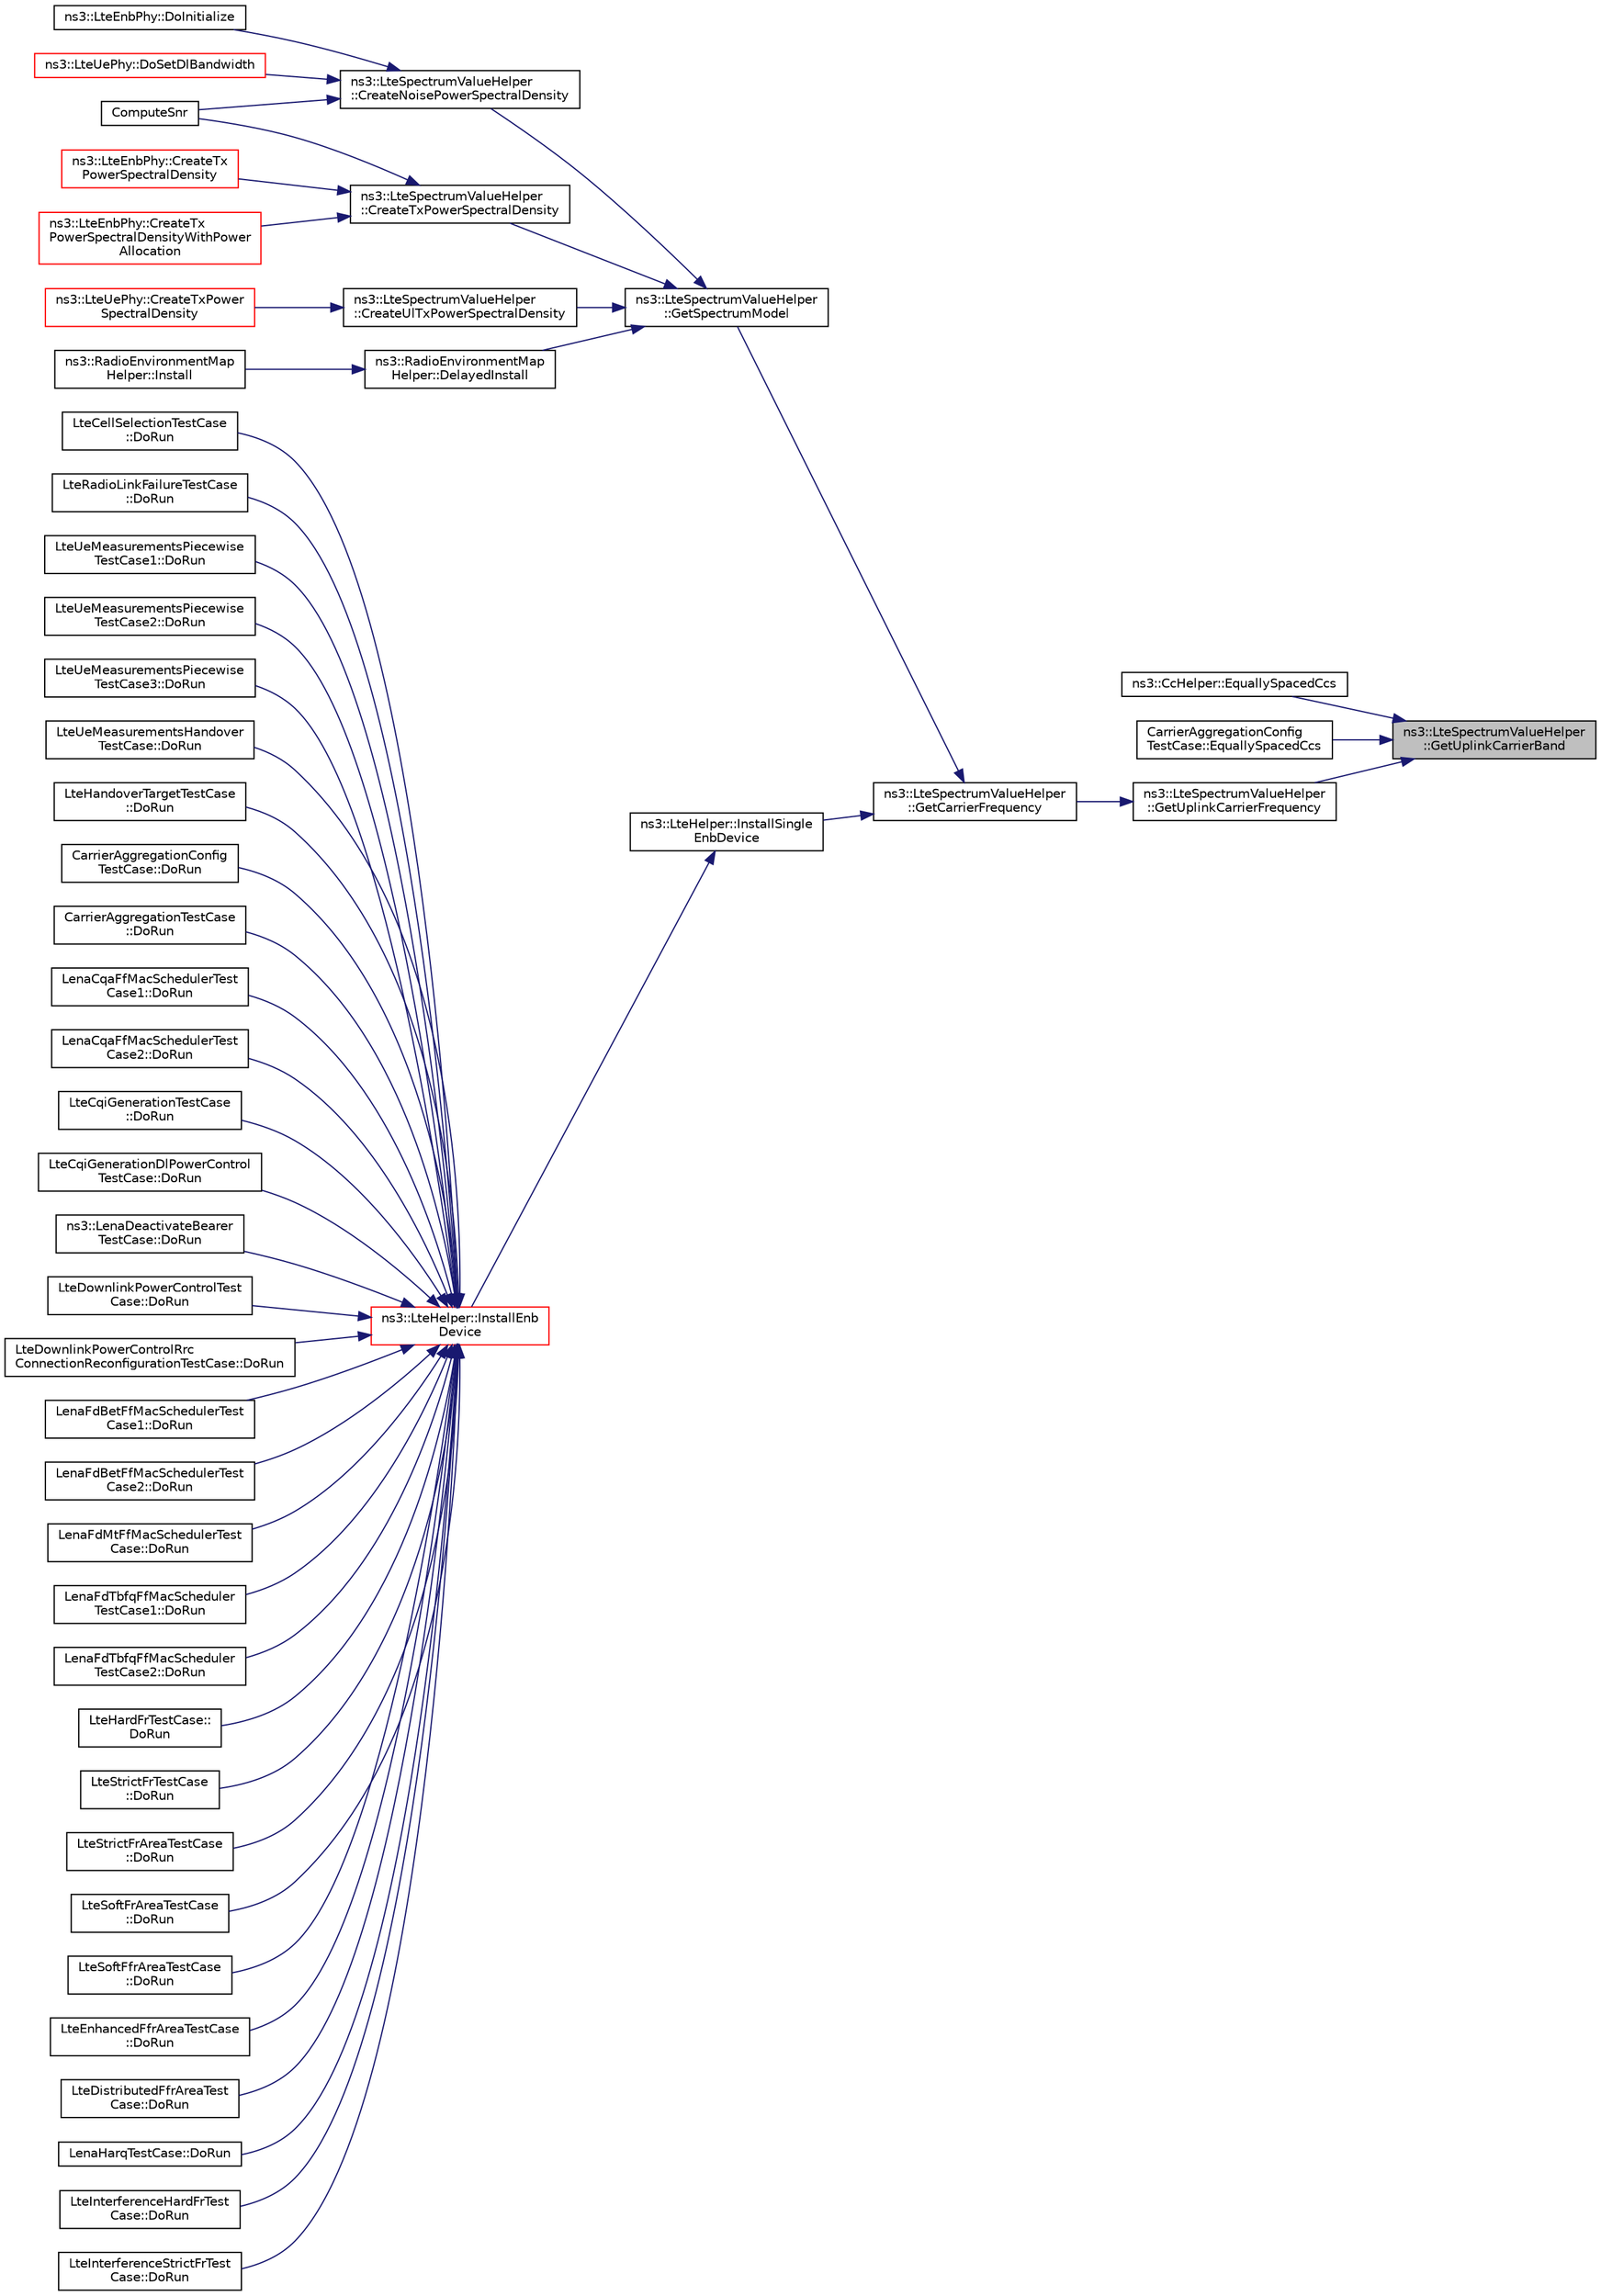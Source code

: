 digraph "ns3::LteSpectrumValueHelper::GetUplinkCarrierBand"
{
 // LATEX_PDF_SIZE
  edge [fontname="Helvetica",fontsize="10",labelfontname="Helvetica",labelfontsize="10"];
  node [fontname="Helvetica",fontsize="10",shape=record];
  rankdir="RL";
  Node1 [label="ns3::LteSpectrumValueHelper\l::GetUplinkCarrierBand",height=0.2,width=0.4,color="black", fillcolor="grey75", style="filled", fontcolor="black",tooltip="Converts uplink EARFCN to corresponding LTE frequency band number."];
  Node1 -> Node2 [dir="back",color="midnightblue",fontsize="10",style="solid",fontname="Helvetica"];
  Node2 [label="ns3::CcHelper::EquallySpacedCcs",height=0.2,width=0.4,color="black", fillcolor="white", style="filled",URL="$classns3_1_1_cc_helper.html#a98e9a4147ad4fb28e809b8a3d53cb0bc",tooltip="EquallySpacedCcs() create a valid std::map< uint8_t, Ptr<ComponentCarrier> > The Primary Component Ca..."];
  Node1 -> Node3 [dir="back",color="midnightblue",fontsize="10",style="solid",fontname="Helvetica"];
  Node3 [label="CarrierAggregationConfig\lTestCase::EquallySpacedCcs",height=0.2,width=0.4,color="black", fillcolor="white", style="filled",URL="$class_carrier_aggregation_config_test_case.html#ae72d2629f6cc56489f3ff95b5bce108b",tooltip="Equally spaced component carriers function."];
  Node1 -> Node4 [dir="back",color="midnightblue",fontsize="10",style="solid",fontname="Helvetica"];
  Node4 [label="ns3::LteSpectrumValueHelper\l::GetUplinkCarrierFrequency",height=0.2,width=0.4,color="black", fillcolor="white", style="filled",URL="$classns3_1_1_lte_spectrum_value_helper.html#ab12599306754428f0f6ebd2463f1c35e",tooltip="Calculates the uplink carrier frequency from the E-UTRA Absolute Radio Frequency Channel Number (EARF..."];
  Node4 -> Node5 [dir="back",color="midnightblue",fontsize="10",style="solid",fontname="Helvetica"];
  Node5 [label="ns3::LteSpectrumValueHelper\l::GetCarrierFrequency",height=0.2,width=0.4,color="black", fillcolor="white", style="filled",URL="$classns3_1_1_lte_spectrum_value_helper.html#ab268c4d7cb95e4277e59b7449d5fbd78",tooltip="Calculates the carrier frequency from the E-UTRA Absolute Radio Frequency Channel Number (EARFCN) acc..."];
  Node5 -> Node6 [dir="back",color="midnightblue",fontsize="10",style="solid",fontname="Helvetica"];
  Node6 [label="ns3::LteSpectrumValueHelper\l::GetSpectrumModel",height=0.2,width=0.4,color="black", fillcolor="white", style="filled",URL="$classns3_1_1_lte_spectrum_value_helper.html#aea8f8f65e61c30eb4ce7455bb29d06d3",tooltip=" "];
  Node6 -> Node7 [dir="back",color="midnightblue",fontsize="10",style="solid",fontname="Helvetica"];
  Node7 [label="ns3::LteSpectrumValueHelper\l::CreateNoisePowerSpectralDensity",height=0.2,width=0.4,color="black", fillcolor="white", style="filled",URL="$classns3_1_1_lte_spectrum_value_helper.html#a2a13d348925f090a1f476b09b585fca1",tooltip="create a SpectrumValue that models the power spectral density of AWGN"];
  Node7 -> Node8 [dir="back",color="midnightblue",fontsize="10",style="solid",fontname="Helvetica"];
  Node8 [label="ComputeSnr",height=0.2,width=0.4,color="black", fillcolor="white", style="filled",URL="$three-gpp-channel-example_8cc.html#a18e3933f3dbc781dd3c2e55d8fb10f47",tooltip="Compute the average SNR."];
  Node7 -> Node9 [dir="back",color="midnightblue",fontsize="10",style="solid",fontname="Helvetica"];
  Node9 [label="ns3::LteEnbPhy::DoInitialize",height=0.2,width=0.4,color="black", fillcolor="white", style="filled",URL="$classns3_1_1_lte_enb_phy.html#a404572fbc4d6948034038b91bf450877",tooltip="Initialize() implementation."];
  Node7 -> Node10 [dir="back",color="midnightblue",fontsize="10",style="solid",fontname="Helvetica"];
  Node10 [label="ns3::LteUePhy::DoSetDlBandwidth",height=0.2,width=0.4,color="red", fillcolor="white", style="filled",URL="$classns3_1_1_lte_ue_phy.html#a170bf6709759089d0ebc7961acf065c8",tooltip="Set DL bandwidth function."];
  Node6 -> Node14 [dir="back",color="midnightblue",fontsize="10",style="solid",fontname="Helvetica"];
  Node14 [label="ns3::LteSpectrumValueHelper\l::CreateTxPowerSpectralDensity",height=0.2,width=0.4,color="black", fillcolor="white", style="filled",URL="$classns3_1_1_lte_spectrum_value_helper.html#a2f92807abd65e4250cbd69419d065e53",tooltip="create a spectrum value representing the power spectral density of a signal to be transmitted."];
  Node14 -> Node8 [dir="back",color="midnightblue",fontsize="10",style="solid",fontname="Helvetica"];
  Node14 -> Node15 [dir="back",color="midnightblue",fontsize="10",style="solid",fontname="Helvetica"];
  Node15 [label="ns3::LteEnbPhy::CreateTx\lPowerSpectralDensity",height=0.2,width=0.4,color="red", fillcolor="white", style="filled",URL="$classns3_1_1_lte_enb_phy.html#ab8247c37a1c9b9f76a69886fe430a4cd",tooltip="Create the PSD for TX."];
  Node14 -> Node22 [dir="back",color="midnightblue",fontsize="10",style="solid",fontname="Helvetica"];
  Node22 [label="ns3::LteEnbPhy::CreateTx\lPowerSpectralDensityWithPower\lAllocation",height=0.2,width=0.4,color="red", fillcolor="white", style="filled",URL="$classns3_1_1_lte_enb_phy.html#abca51ffb8d7134394e4f7c9bd3a171b4",tooltip="Create the PSD for TX with power allocation for each RB."];
  Node6 -> Node25 [dir="back",color="midnightblue",fontsize="10",style="solid",fontname="Helvetica"];
  Node25 [label="ns3::LteSpectrumValueHelper\l::CreateUlTxPowerSpectralDensity",height=0.2,width=0.4,color="black", fillcolor="white", style="filled",URL="$classns3_1_1_lte_spectrum_value_helper.html#a25aecec3de6bd018637b0bcd89275c2d",tooltip="create a spectrum value representing the uplink power spectral density of a signal to be transmitted."];
  Node25 -> Node26 [dir="back",color="midnightblue",fontsize="10",style="solid",fontname="Helvetica"];
  Node26 [label="ns3::LteUePhy::CreateTxPower\lSpectralDensity",height=0.2,width=0.4,color="red", fillcolor="white", style="filled",URL="$classns3_1_1_lte_ue_phy.html#a617e7e504fb2364348aecb56b3aeb3b7",tooltip="Create the PSD for the TX."];
  Node6 -> Node31 [dir="back",color="midnightblue",fontsize="10",style="solid",fontname="Helvetica"];
  Node31 [label="ns3::RadioEnvironmentMap\lHelper::DelayedInstall",height=0.2,width=0.4,color="black", fillcolor="white", style="filled",URL="$classns3_1_1_radio_environment_map_helper.html#ab8591d08fcb179f5ba004d05feded580",tooltip="Scheduled by Install() to perform the actual generation of map."];
  Node31 -> Node32 [dir="back",color="midnightblue",fontsize="10",style="solid",fontname="Helvetica"];
  Node32 [label="ns3::RadioEnvironmentMap\lHelper::Install",height=0.2,width=0.4,color="black", fillcolor="white", style="filled",URL="$classns3_1_1_radio_environment_map_helper.html#a0b15c982ea80037f9409d73654b48548",tooltip="Deploy the RemSpectrumPhy objects that generate the map according to the specified settings."];
  Node5 -> Node33 [dir="back",color="midnightblue",fontsize="10",style="solid",fontname="Helvetica"];
  Node33 [label="ns3::LteHelper::InstallSingle\lEnbDevice",height=0.2,width=0.4,color="black", fillcolor="white", style="filled",URL="$classns3_1_1_lte_helper.html#afac168014c3a4ac5c30bfd7c1d09cb96",tooltip="Create an eNodeB device (LteEnbNetDevice) on the given node."];
  Node33 -> Node34 [dir="back",color="midnightblue",fontsize="10",style="solid",fontname="Helvetica"];
  Node34 [label="ns3::LteHelper::InstallEnb\lDevice",height=0.2,width=0.4,color="red", fillcolor="white", style="filled",URL="$classns3_1_1_lte_helper.html#a5e009ad35ef85f46b5a6099263f15a03",tooltip="Create a set of eNodeB devices."];
  Node34 -> Node35 [dir="back",color="midnightblue",fontsize="10",style="solid",fontname="Helvetica"];
  Node35 [label="LteCellSelectionTestCase\l::DoRun",height=0.2,width=0.4,color="black", fillcolor="white", style="filled",URL="$class_lte_cell_selection_test_case.html#a2ad9dadf26f7beb5d3ed1c6dfbcef90a",tooltip="Setup the simulation according to the configuration set by the class constructor, run it,..."];
  Node34 -> Node36 [dir="back",color="midnightblue",fontsize="10",style="solid",fontname="Helvetica"];
  Node36 [label="LteRadioLinkFailureTestCase\l::DoRun",height=0.2,width=0.4,color="black", fillcolor="white", style="filled",URL="$class_lte_radio_link_failure_test_case.html#ae7e2b1f96fbb5c77477c9b5b5905f347",tooltip="Setup the simulation according to the configuration set by the class constructor, run it,..."];
  Node34 -> Node37 [dir="back",color="midnightblue",fontsize="10",style="solid",fontname="Helvetica"];
  Node37 [label="LteUeMeasurementsPiecewise\lTestCase1::DoRun",height=0.2,width=0.4,color="black", fillcolor="white", style="filled",URL="$class_lte_ue_measurements_piecewise_test_case1.html#a76f2ad9d43e2fb22c37e4e8763296a5f",tooltip="Setup the simulation with the intended UE measurement reporting configuration, run it,..."];
  Node34 -> Node38 [dir="back",color="midnightblue",fontsize="10",style="solid",fontname="Helvetica"];
  Node38 [label="LteUeMeasurementsPiecewise\lTestCase2::DoRun",height=0.2,width=0.4,color="black", fillcolor="white", style="filled",URL="$class_lte_ue_measurements_piecewise_test_case2.html#aa3d0caf8f82d095e8c85434b294482b6",tooltip="Setup the simulation with the intended UE measurement reporting configuration, run it,..."];
  Node34 -> Node39 [dir="back",color="midnightblue",fontsize="10",style="solid",fontname="Helvetica"];
  Node39 [label="LteUeMeasurementsPiecewise\lTestCase3::DoRun",height=0.2,width=0.4,color="black", fillcolor="white", style="filled",URL="$class_lte_ue_measurements_piecewise_test_case3.html#a6bacaed252d2a27bff51d1a690d6c9ef",tooltip="Setup the simulation with the intended UE measurement reporting configuration, run it,..."];
  Node34 -> Node40 [dir="back",color="midnightblue",fontsize="10",style="solid",fontname="Helvetica"];
  Node40 [label="LteUeMeasurementsHandover\lTestCase::DoRun",height=0.2,width=0.4,color="black", fillcolor="white", style="filled",URL="$class_lte_ue_measurements_handover_test_case.html#ae81c492f54cd25f174b26310458a7e5f",tooltip="Setup the simulation with the intended UE measurement reporting configuration, run it,..."];
  Node34 -> Node41 [dir="back",color="midnightblue",fontsize="10",style="solid",fontname="Helvetica"];
  Node41 [label="LteHandoverTargetTestCase\l::DoRun",height=0.2,width=0.4,color="black", fillcolor="white", style="filled",URL="$class_lte_handover_target_test_case.html#adc2ffaf5e89accdbf70756ad9a92ce2c",tooltip="Run a simulation of a micro-cell network using the parameters provided to the constructor function."];
  Node34 -> Node42 [dir="back",color="midnightblue",fontsize="10",style="solid",fontname="Helvetica"];
  Node42 [label="CarrierAggregationConfig\lTestCase::DoRun",height=0.2,width=0.4,color="black", fillcolor="white", style="filled",URL="$class_carrier_aggregation_config_test_case.html#a5bfcc4f06b1d52f4d9ca12481a1fe09c",tooltip="Implementation to actually run this TestCase."];
  Node34 -> Node43 [dir="back",color="midnightblue",fontsize="10",style="solid",fontname="Helvetica"];
  Node43 [label="CarrierAggregationTestCase\l::DoRun",height=0.2,width=0.4,color="black", fillcolor="white", style="filled",URL="$class_carrier_aggregation_test_case.html#a20f3e28f3a6dd2919e51e508b78afa59",tooltip="Implementation to actually run this TestCase."];
  Node34 -> Node44 [dir="back",color="midnightblue",fontsize="10",style="solid",fontname="Helvetica"];
  Node44 [label="LenaCqaFfMacSchedulerTest\lCase1::DoRun",height=0.2,width=0.4,color="black", fillcolor="white", style="filled",URL="$class_lena_cqa_ff_mac_scheduler_test_case1.html#a91b3e2ef4ff292dbeda5559ff0eae1e6",tooltip="Implementation to actually run this TestCase."];
  Node34 -> Node45 [dir="back",color="midnightblue",fontsize="10",style="solid",fontname="Helvetica"];
  Node45 [label="LenaCqaFfMacSchedulerTest\lCase2::DoRun",height=0.2,width=0.4,color="black", fillcolor="white", style="filled",URL="$class_lena_cqa_ff_mac_scheduler_test_case2.html#a773e8490a80a3afe50adf54d713d3e4a",tooltip="Implementation to actually run this TestCase."];
  Node34 -> Node46 [dir="back",color="midnightblue",fontsize="10",style="solid",fontname="Helvetica"];
  Node46 [label="LteCqiGenerationTestCase\l::DoRun",height=0.2,width=0.4,color="black", fillcolor="white", style="filled",URL="$class_lte_cqi_generation_test_case.html#a263a0f3670c23e42ed3feb7d353bdd09",tooltip="Implementation to actually run this TestCase."];
  Node34 -> Node47 [dir="back",color="midnightblue",fontsize="10",style="solid",fontname="Helvetica"];
  Node47 [label="LteCqiGenerationDlPowerControl\lTestCase::DoRun",height=0.2,width=0.4,color="black", fillcolor="white", style="filled",URL="$class_lte_cqi_generation_dl_power_control_test_case.html#a8a6ba5e52123fc8ed0deb9014a8b0591",tooltip="Implementation to actually run this TestCase."];
  Node34 -> Node48 [dir="back",color="midnightblue",fontsize="10",style="solid",fontname="Helvetica"];
  Node48 [label="ns3::LenaDeactivateBearer\lTestCase::DoRun",height=0.2,width=0.4,color="black", fillcolor="white", style="filled",URL="$classns3_1_1_lena_deactivate_bearer_test_case.html#a214d777e46f96b701efdfd360871f53f",tooltip="Implementation to actually run this TestCase."];
  Node34 -> Node49 [dir="back",color="midnightblue",fontsize="10",style="solid",fontname="Helvetica"];
  Node49 [label="LteDownlinkPowerControlTest\lCase::DoRun",height=0.2,width=0.4,color="black", fillcolor="white", style="filled",URL="$class_lte_downlink_power_control_test_case.html#a2eb1e31f7313f51061d8aa950d3f4268",tooltip="Implementation to actually run this TestCase."];
  Node34 -> Node50 [dir="back",color="midnightblue",fontsize="10",style="solid",fontname="Helvetica"];
  Node50 [label="LteDownlinkPowerControlRrc\lConnectionReconfigurationTestCase::DoRun",height=0.2,width=0.4,color="black", fillcolor="white", style="filled",URL="$class_lte_downlink_power_control_rrc_connection_reconfiguration_test_case.html#a3f7be434747a85c448ade6fc4500d552",tooltip="Implementation to actually run this TestCase."];
  Node34 -> Node51 [dir="back",color="midnightblue",fontsize="10",style="solid",fontname="Helvetica"];
  Node51 [label="LenaFdBetFfMacSchedulerTest\lCase1::DoRun",height=0.2,width=0.4,color="black", fillcolor="white", style="filled",URL="$class_lena_fd_bet_ff_mac_scheduler_test_case1.html#a21b7a9f396adcc1ab24ddefc919345f2",tooltip="Implementation to actually run this TestCase."];
  Node34 -> Node52 [dir="back",color="midnightblue",fontsize="10",style="solid",fontname="Helvetica"];
  Node52 [label="LenaFdBetFfMacSchedulerTest\lCase2::DoRun",height=0.2,width=0.4,color="black", fillcolor="white", style="filled",URL="$class_lena_fd_bet_ff_mac_scheduler_test_case2.html#a51c587a50f2087be7c3950f4d2d82852",tooltip="Implementation to actually run this TestCase."];
  Node34 -> Node53 [dir="back",color="midnightblue",fontsize="10",style="solid",fontname="Helvetica"];
  Node53 [label="LenaFdMtFfMacSchedulerTest\lCase::DoRun",height=0.2,width=0.4,color="black", fillcolor="white", style="filled",URL="$class_lena_fd_mt_ff_mac_scheduler_test_case.html#a5cfc445b7daa4a02df317b46ee007f1a",tooltip="Implementation to actually run this TestCase."];
  Node34 -> Node54 [dir="back",color="midnightblue",fontsize="10",style="solid",fontname="Helvetica"];
  Node54 [label="LenaFdTbfqFfMacScheduler\lTestCase1::DoRun",height=0.2,width=0.4,color="black", fillcolor="white", style="filled",URL="$class_lena_fd_tbfq_ff_mac_scheduler_test_case1.html#ae0536bf54d4e05fbf3600c1654c14cc0",tooltip="Implementation to actually run this TestCase."];
  Node34 -> Node55 [dir="back",color="midnightblue",fontsize="10",style="solid",fontname="Helvetica"];
  Node55 [label="LenaFdTbfqFfMacScheduler\lTestCase2::DoRun",height=0.2,width=0.4,color="black", fillcolor="white", style="filled",URL="$class_lena_fd_tbfq_ff_mac_scheduler_test_case2.html#a2e43d4f9483463dffa86410a1ce47140",tooltip="Implementation to actually run this TestCase."];
  Node34 -> Node56 [dir="back",color="midnightblue",fontsize="10",style="solid",fontname="Helvetica"];
  Node56 [label="LteHardFrTestCase::\lDoRun",height=0.2,width=0.4,color="black", fillcolor="white", style="filled",URL="$class_lte_hard_fr_test_case.html#a7267927f1ffb7acff88742eb33ab2e3c",tooltip="Implementation to actually run this TestCase."];
  Node34 -> Node57 [dir="back",color="midnightblue",fontsize="10",style="solid",fontname="Helvetica"];
  Node57 [label="LteStrictFrTestCase\l::DoRun",height=0.2,width=0.4,color="black", fillcolor="white", style="filled",URL="$class_lte_strict_fr_test_case.html#afd223c9e5a1d3e14a244303963e21425",tooltip="Implementation to actually run this TestCase."];
  Node34 -> Node58 [dir="back",color="midnightblue",fontsize="10",style="solid",fontname="Helvetica"];
  Node58 [label="LteStrictFrAreaTestCase\l::DoRun",height=0.2,width=0.4,color="black", fillcolor="white", style="filled",URL="$class_lte_strict_fr_area_test_case.html#a61e945e04c3b10a50c2f484198199b49",tooltip="Implementation to actually run this TestCase."];
  Node34 -> Node59 [dir="back",color="midnightblue",fontsize="10",style="solid",fontname="Helvetica"];
  Node59 [label="LteSoftFrAreaTestCase\l::DoRun",height=0.2,width=0.4,color="black", fillcolor="white", style="filled",URL="$class_lte_soft_fr_area_test_case.html#ae0df301b6c0f1a80a0145746b15a109c",tooltip="Implementation to actually run this TestCase."];
  Node34 -> Node60 [dir="back",color="midnightblue",fontsize="10",style="solid",fontname="Helvetica"];
  Node60 [label="LteSoftFfrAreaTestCase\l::DoRun",height=0.2,width=0.4,color="black", fillcolor="white", style="filled",URL="$class_lte_soft_ffr_area_test_case.html#aaf88ccad780563fc6394cd97ec9328d4",tooltip="Implementation to actually run this TestCase."];
  Node34 -> Node61 [dir="back",color="midnightblue",fontsize="10",style="solid",fontname="Helvetica"];
  Node61 [label="LteEnhancedFfrAreaTestCase\l::DoRun",height=0.2,width=0.4,color="black", fillcolor="white", style="filled",URL="$class_lte_enhanced_ffr_area_test_case.html#aa242a1923952a50df92c3e291f1ca8a6",tooltip="Implementation to actually run this TestCase."];
  Node34 -> Node62 [dir="back",color="midnightblue",fontsize="10",style="solid",fontname="Helvetica"];
  Node62 [label="LteDistributedFfrAreaTest\lCase::DoRun",height=0.2,width=0.4,color="black", fillcolor="white", style="filled",URL="$class_lte_distributed_ffr_area_test_case.html#a1a386a39f2ddc3d22b17a134b775e2b7",tooltip="Implementation to actually run this TestCase."];
  Node34 -> Node63 [dir="back",color="midnightblue",fontsize="10",style="solid",fontname="Helvetica"];
  Node63 [label="LenaHarqTestCase::DoRun",height=0.2,width=0.4,color="black", fillcolor="white", style="filled",URL="$class_lena_harq_test_case.html#a77a86faca2ff6021e971516d82ea0533",tooltip="Implementation to actually run this TestCase."];
  Node34 -> Node64 [dir="back",color="midnightblue",fontsize="10",style="solid",fontname="Helvetica"];
  Node64 [label="LteInterferenceHardFrTest\lCase::DoRun",height=0.2,width=0.4,color="black", fillcolor="white", style="filled",URL="$class_lte_interference_hard_fr_test_case.html#a2967abd43e38abed8a9d85d51c59937b",tooltip="Implementation to actually run this TestCase."];
  Node34 -> Node65 [dir="back",color="midnightblue",fontsize="10",style="solid",fontname="Helvetica"];
  Node65 [label="LteInterferenceStrictFrTest\lCase::DoRun",height=0.2,width=0.4,color="black", fillcolor="white", style="filled",URL="$class_lte_interference_strict_fr_test_case.html#a8c8428c04ea0f4a892f289bb8423da52",tooltip="Implementation to actually run this TestCase."];
}
